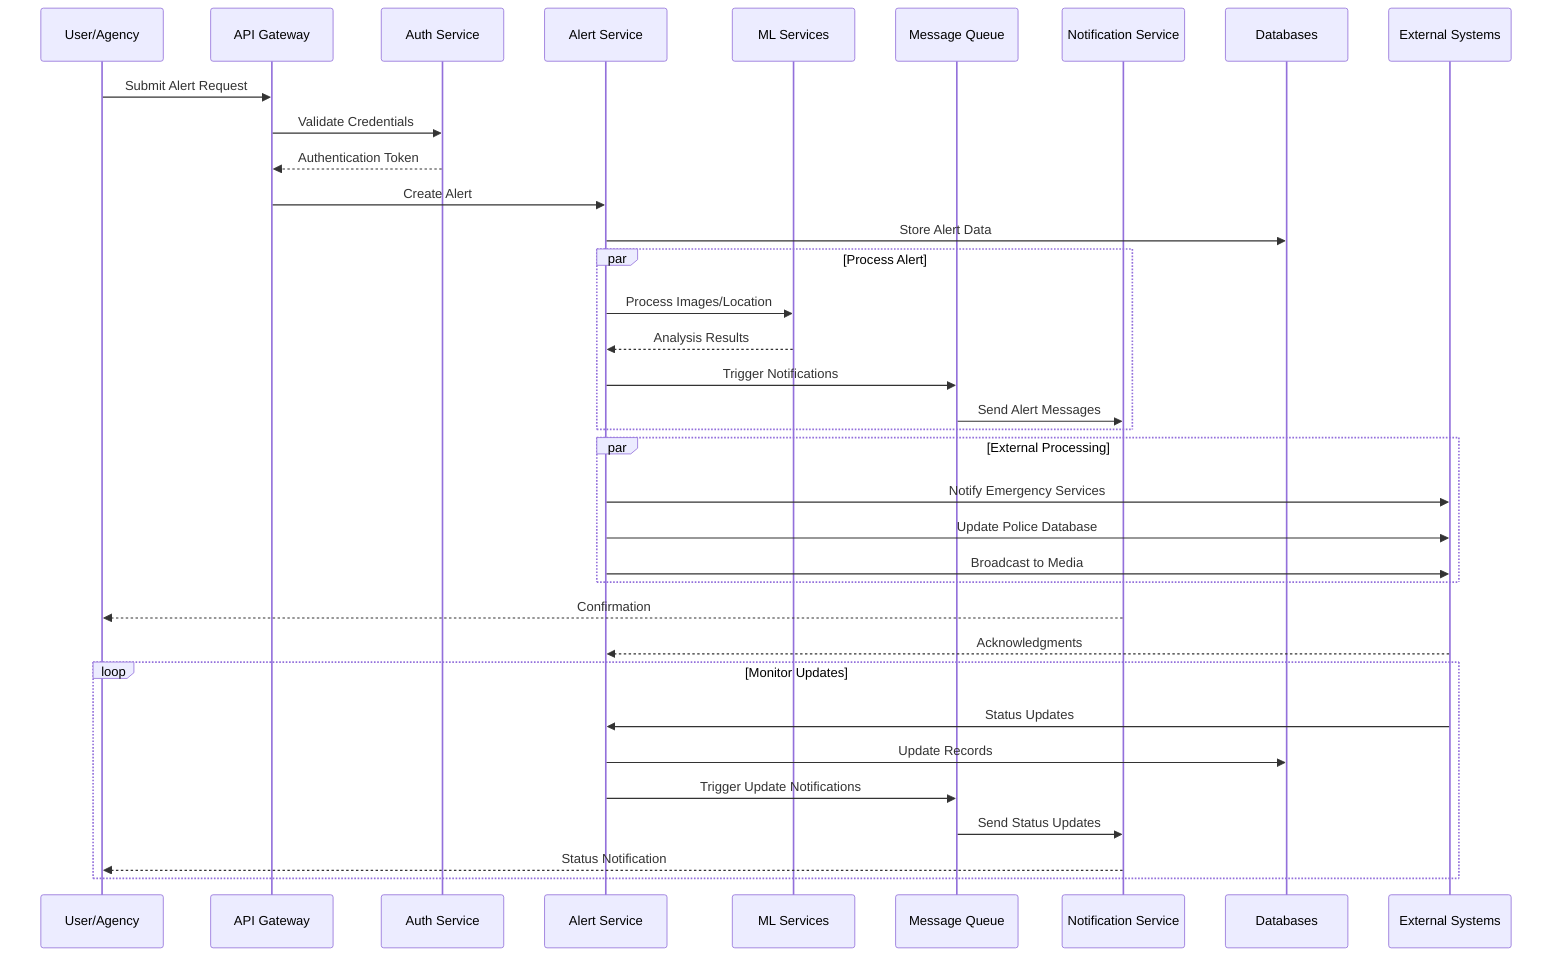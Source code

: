 sequenceDiagram
    participant User as User/Agency
    participant API as API Gateway
    participant Auth as Auth Service
    participant Alert as Alert Service
    participant ML as ML Services
    participant Queue as Message Queue
    participant Notify as Notification Service
    participant DB as Databases
    participant Ext as External Systems

    User->>API: Submit Alert Request
    API->>Auth: Validate Credentials
    Auth-->>API: Authentication Token
    
    API->>Alert: Create Alert
    Alert->>DB: Store Alert Data
    
    par Process Alert
        Alert->>ML: Process Images/Location
        ML-->>Alert: Analysis Results
        Alert->>Queue: Trigger Notifications
        Queue->>Notify: Send Alert Messages
    end
    
    par External Processing
        Alert->>Ext: Notify Emergency Services
        Alert->>Ext: Update Police Database
        Alert->>Ext: Broadcast to Media
    end
    
    Notify-->>User: Confirmation
    Ext-->>Alert: Acknowledgments
    
    loop Monitor Updates
        Ext->>Alert: Status Updates
        Alert->>DB: Update Records
        Alert->>Queue: Trigger Update Notifications
        Queue->>Notify: Send Status Updates
        Notify-->>User: Status Notification
    end